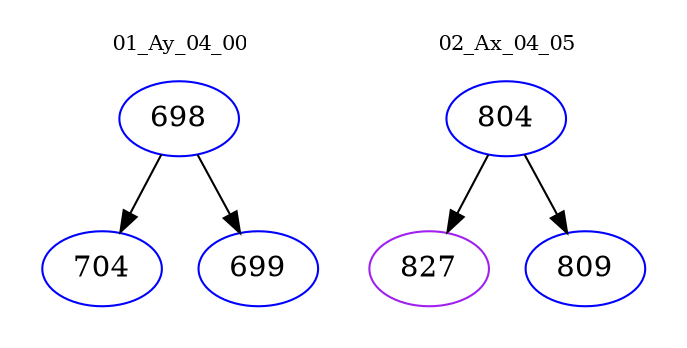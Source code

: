 digraph{
subgraph cluster_0 {
color = white
label = "01_Ay_04_00";
fontsize=10;
T0_698 [label="698", color="blue"]
T0_698 -> T0_704 [color="black"]
T0_704 [label="704", color="blue"]
T0_698 -> T0_699 [color="black"]
T0_699 [label="699", color="blue"]
}
subgraph cluster_1 {
color = white
label = "02_Ax_04_05";
fontsize=10;
T1_804 [label="804", color="blue"]
T1_804 -> T1_827 [color="black"]
T1_827 [label="827", color="purple"]
T1_804 -> T1_809 [color="black"]
T1_809 [label="809", color="blue"]
}
}
